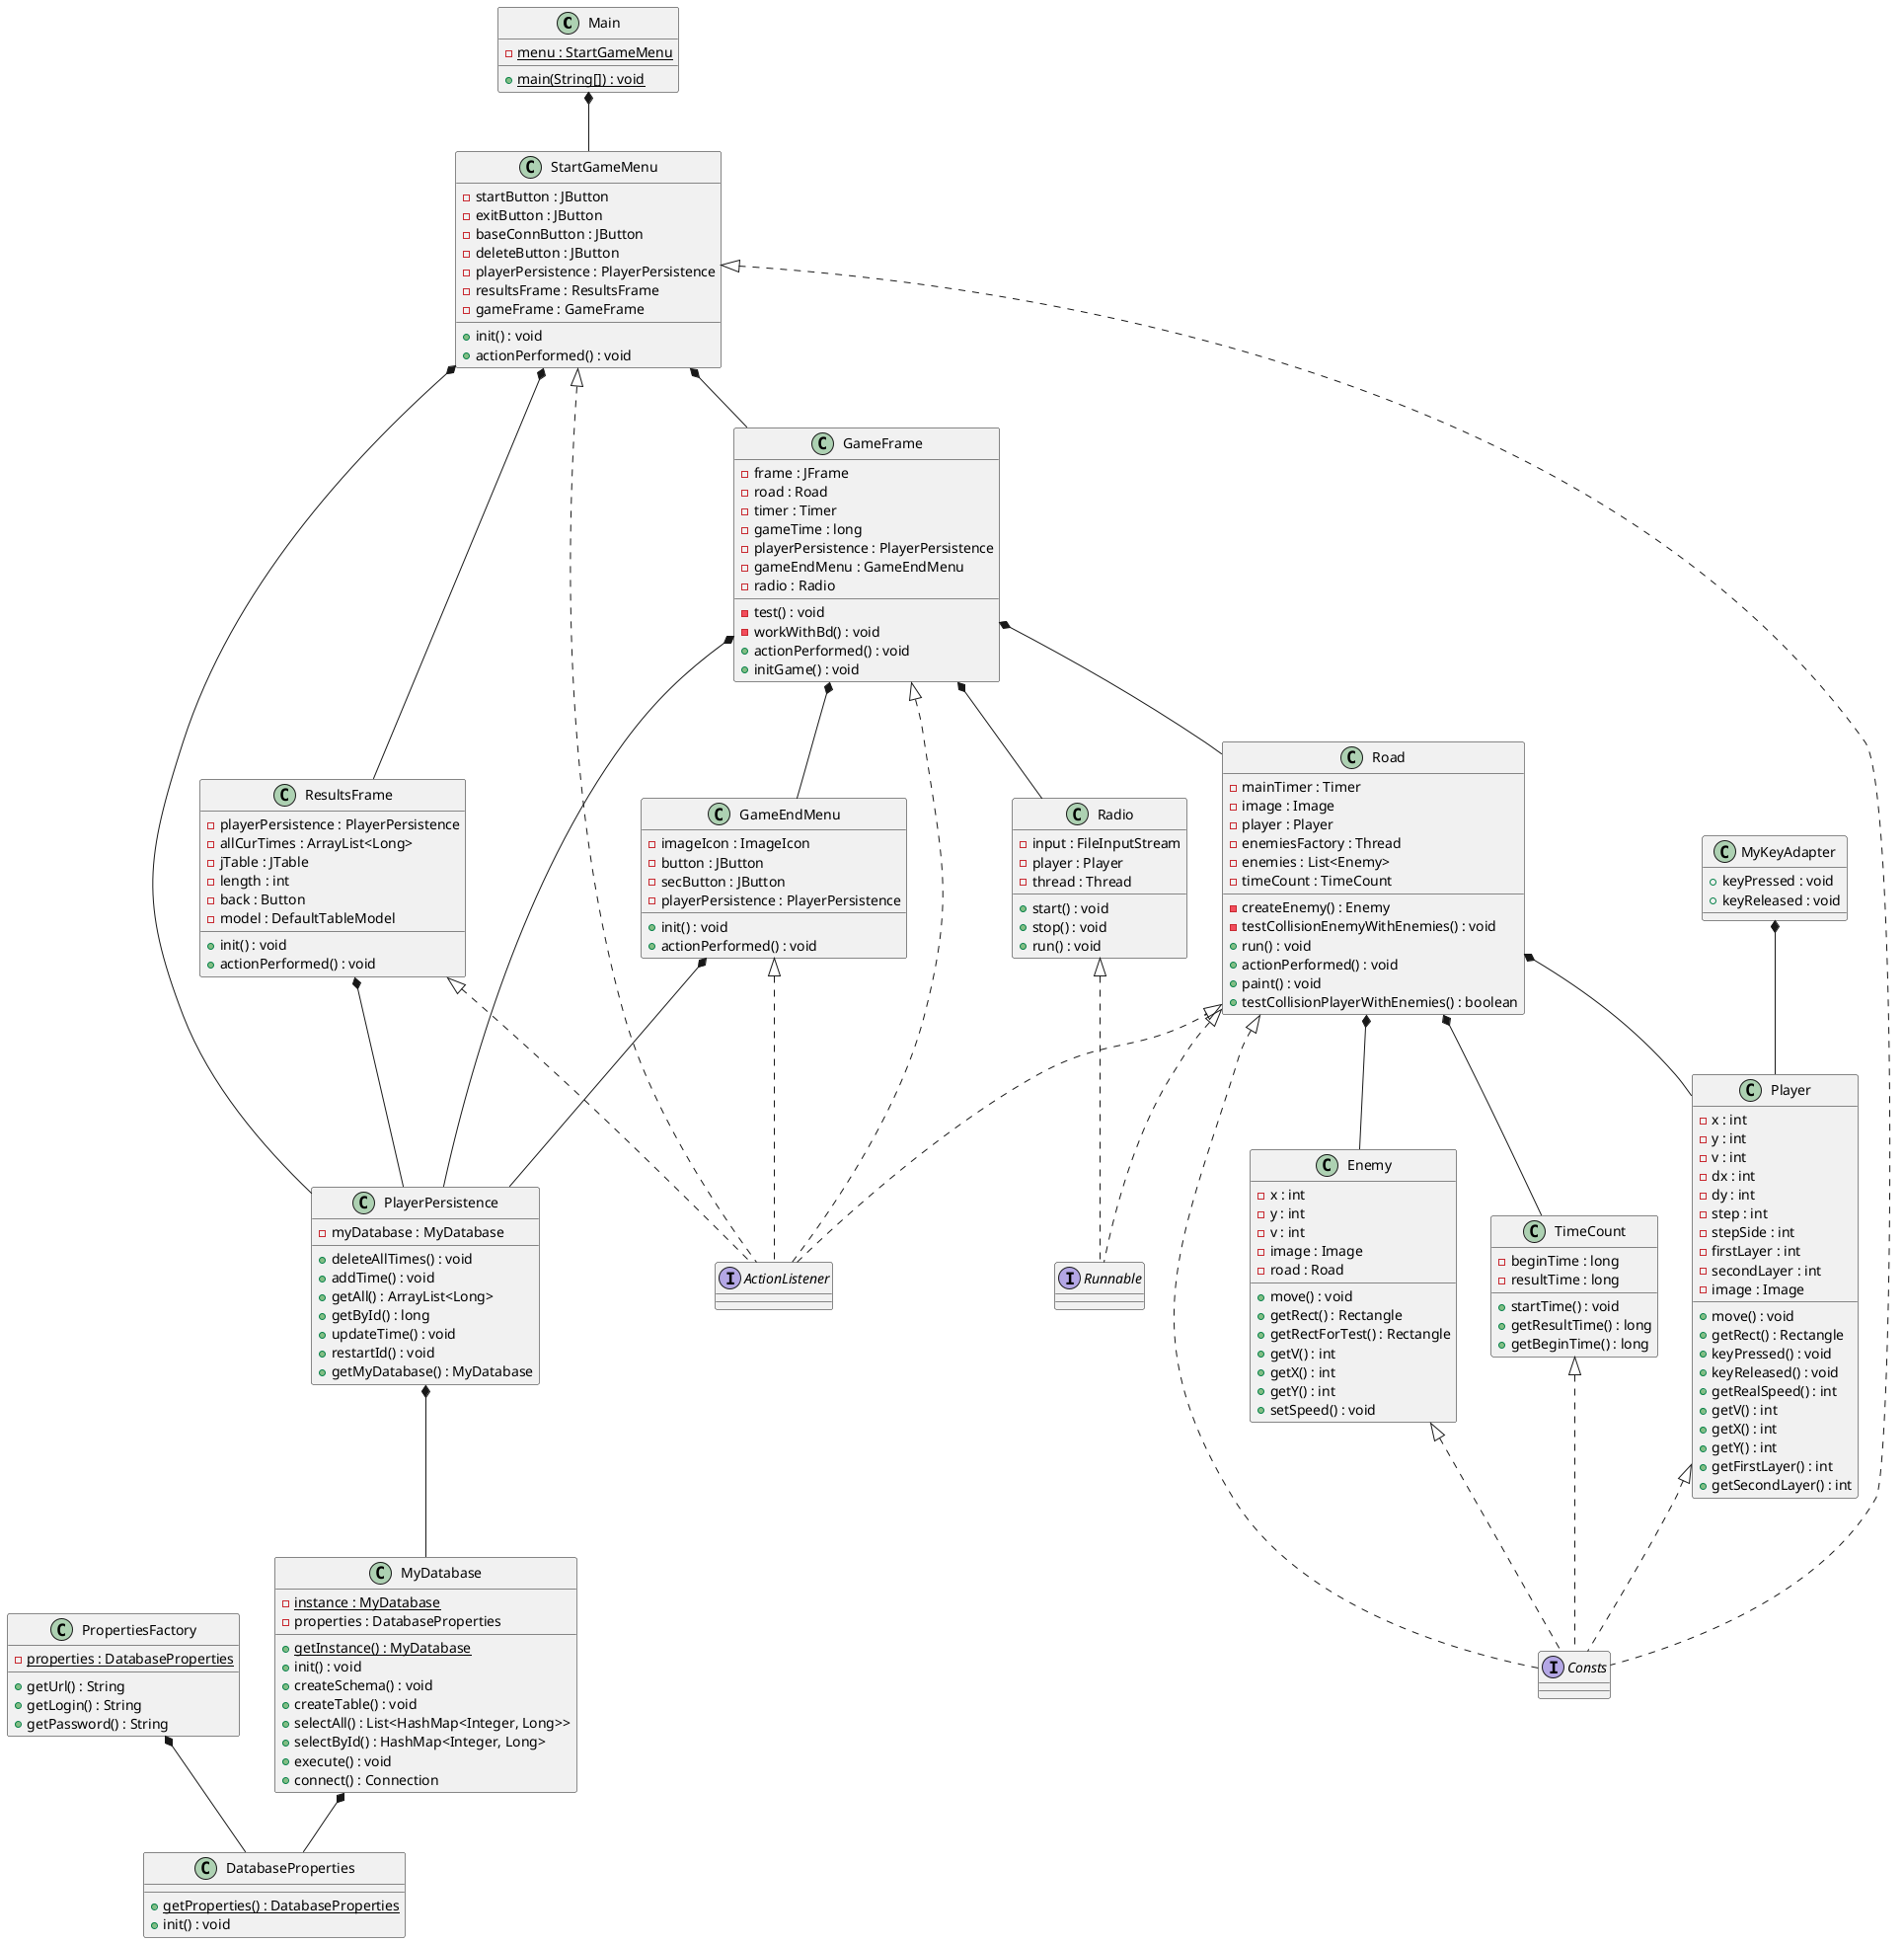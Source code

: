 @startuml

class Main {
    + {static} main(String[]) : void
    - {static} menu : StartGameMenu

}

class StartGameMenu {
    - startButton : JButton
    - exitButton : JButton
    - baseConnButton : JButton
    - deleteButton : JButton
    - playerPersistence : PlayerPersistence
    - resultsFrame : ResultsFrame
    - gameFrame : GameFrame
    + init() : void
    + actionPerformed() : void

}

class GameFrame {
    - frame : JFrame
    - road : Road
    - timer : Timer
    - gameTime : long
    - playerPersistence : PlayerPersistence
    - gameEndMenu : GameEndMenu
    - radio : Radio
    - test() : void
    - workWithBd() : void
    + actionPerformed() : void
    + initGame() : void
}

class ResultsFrame {
    - playerPersistence : PlayerPersistence
    - allCurTimes : ArrayList<Long>
    - jTable : JTable
    - length : int
    - back : Button
    - model : DefaultTableModel
    + init() : void
    + actionPerformed() : void
}

class GameEndMenu {
    - imageIcon : ImageIcon
    - button : JButton
    - secButton : JButton
    - playerPersistence : PlayerPersistence
    + init() : void
    + actionPerformed() : void
}

class Road {
    - mainTimer : Timer
    - image : Image
    - player : Player
    - enemiesFactory : Thread
    - enemies : List<Enemy>
    - timeCount : TimeCount
    - createEnemy() : Enemy
    - testCollisionEnemyWithEnemies() : void
    + run() : void
    + actionPerformed() : void
    + paint() : void
    + testCollisionPlayerWithEnemies() : boolean
}

class Player {
    - x : int
    - y : int
    - v : int
    - dx : int
    - dy : int
    - step : int
    - stepSide : int
    - firstLayer : int
    - secondLayer : int
    - image : Image
    + move() : void
    + getRect() : Rectangle
    + keyPressed() : void
    + keyReleased() : void
    + getRealSpeed() : int
    + getV() : int
    + getX() : int
    + getY() : int
    + getFirstLayer() : int
    + getSecondLayer() : int
}

class Enemy {
    - x : int
    - y : int
    - v : int
    - image : Image
    - road : Road
    + move() : void
    + getRect() : Rectangle
    + getRectForTest() : Rectangle
    + getV() : int
    + getX() : int
    + getY() : int
    + setSpeed() : void
}

class TimeCount {
    - beginTime : long
    - resultTime : long
    + startTime() : void
    + getResultTime() : long
    + getBeginTime() : long
}

class PlayerPersistence {
    - myDatabase : MyDatabase
    + deleteAllTimes() : void
    + addTime() : void
    + getAll() : ArrayList<Long>
    + getById() : long
    + updateTime() : void
    + restartId() : void
    + getMyDatabase() : MyDatabase
}

class MyDatabase {
    - {static} instance : MyDatabase
    - properties : DatabaseProperties
    + {static} getInstance() : MyDatabase
    + init() : void
    + createSchema() : void
    + createTable() : void
    + selectAll() : List<HashMap<Integer, Long>>
    + selectById() : HashMap<Integer, Long>
    + execute() : void
    + connect() : Connection

}

class DatabaseProperties {
    + {static} getProperties() : DatabaseProperties
    + init() : void
}

class PropertiesFactory {
    - {static} properties : DatabaseProperties
    + getUrl() : String
    + getLogin() : String
    + getPassword() : String
}

class MyKeyAdapter {
    + keyPressed : void
    + keyReleased : void
}

class Radio {
    - input : FileInputStream
    - player : Player
    - thread : Thread
    + start() : void
    + stop() : void
    + run() : void
}

interface Consts {

}
interface ActionListener {

}
interface Runnable {

}

Road *-- Player
Road *-- Enemy
Road *-- TimeCount
Road <|.. ActionListener
Road <|.. Runnable

GameFrame *-- Road
GameFrame *-- PlayerPersistence
GameFrame *-- GameEndMenu
GameFrame <|.. ActionListener
GameFrame *-- Radio

Main *-- StartGameMenu

MyKeyAdapter *-- Player

StartGameMenu *-- GameFrame
StartGameMenu *-- ResultsFrame
StartGameMenu *-- PlayerPersistence
StartGameMenu <|.. ActionListener
StartGameMenu <|.. Consts

ResultsFrame *-- PlayerPersistence
ResultsFrame <|.. ActionListener

GameEndMenu *-- PlayerPersistence
GameEndMenu <|.. ActionListener

Radio <|.. Runnable

PlayerPersistence *-- MyDatabase
MyDatabase *-- DatabaseProperties
PropertiesFactory *-- DatabaseProperties

TimeCount <|.. Consts
Player <|.. Consts
Road <|.. Consts
Enemy <|.. Consts
@enduml
